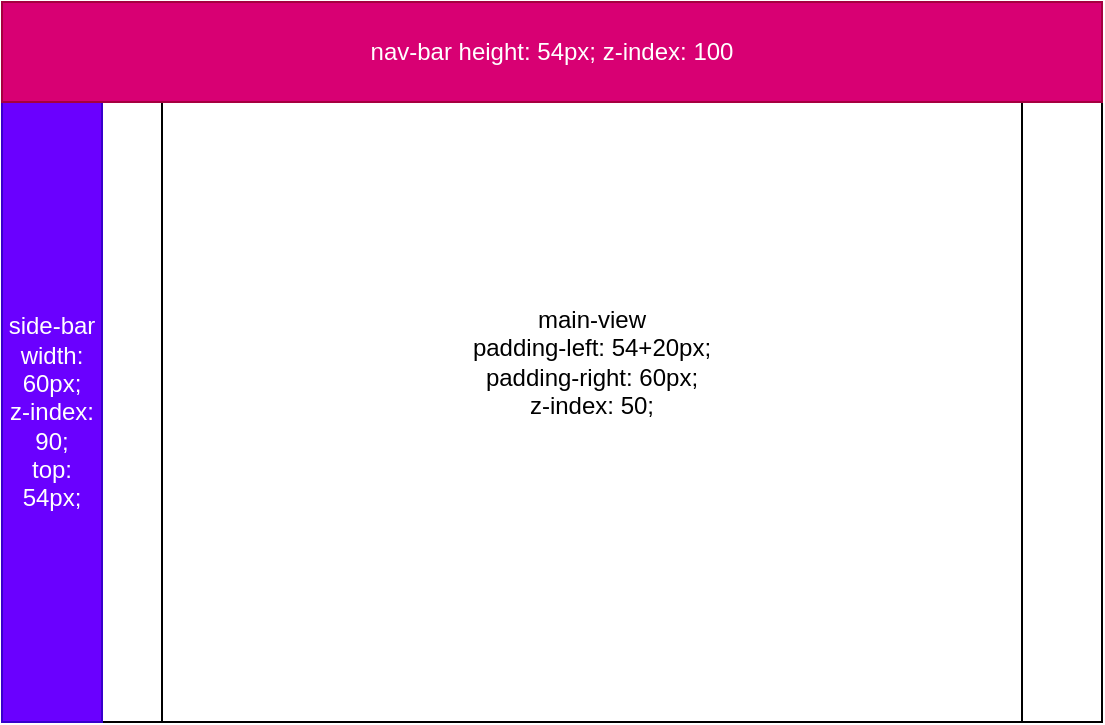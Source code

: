 <mxfile>
    <diagram id="dWO6mV77hRuj-MAhEnZ8" name="第 1 页">
        <mxGraphModel dx="664" dy="427" grid="1" gridSize="10" guides="1" tooltips="1" connect="1" arrows="1" fold="1" page="1" pageScale="1" pageWidth="827" pageHeight="1169" math="0" shadow="0">
            <root>
                <mxCell id="0"/>
                <mxCell id="1" parent="0"/>
                <mxCell id="2" value="" style="rounded=0;whiteSpace=wrap;html=1;" vertex="1" parent="1">
                    <mxGeometry x="170" y="90" width="550" height="360" as="geometry"/>
                </mxCell>
                <mxCell id="4" value="side-bar&lt;br&gt;width: 60px;&lt;br&gt;z-index: 90;&lt;br&gt;top: 54px;" style="rounded=0;whiteSpace=wrap;html=1;fillColor=#6a00ff;fontColor=#ffffff;strokeColor=#3700CC;" vertex="1" parent="1">
                    <mxGeometry x="170" y="140" width="50" height="310" as="geometry"/>
                </mxCell>
                <mxCell id="5" value="main-view&lt;br&gt;padding-left: 54+20px;&lt;br&gt;padding-right: 60px;&lt;br&gt;z-index: 50;" style="rounded=0;whiteSpace=wrap;html=1;" vertex="1" parent="1">
                    <mxGeometry x="250" y="90" width="430" height="360" as="geometry"/>
                </mxCell>
                <mxCell id="6" value="nav-bar height: 54px; z-index: 100" style="rounded=0;whiteSpace=wrap;html=1;fillColor=#d80073;fontColor=#ffffff;strokeColor=#A50040;" vertex="1" parent="1">
                    <mxGeometry x="170" y="90" width="550" height="50" as="geometry"/>
                </mxCell>
            </root>
        </mxGraphModel>
    </diagram>
</mxfile>